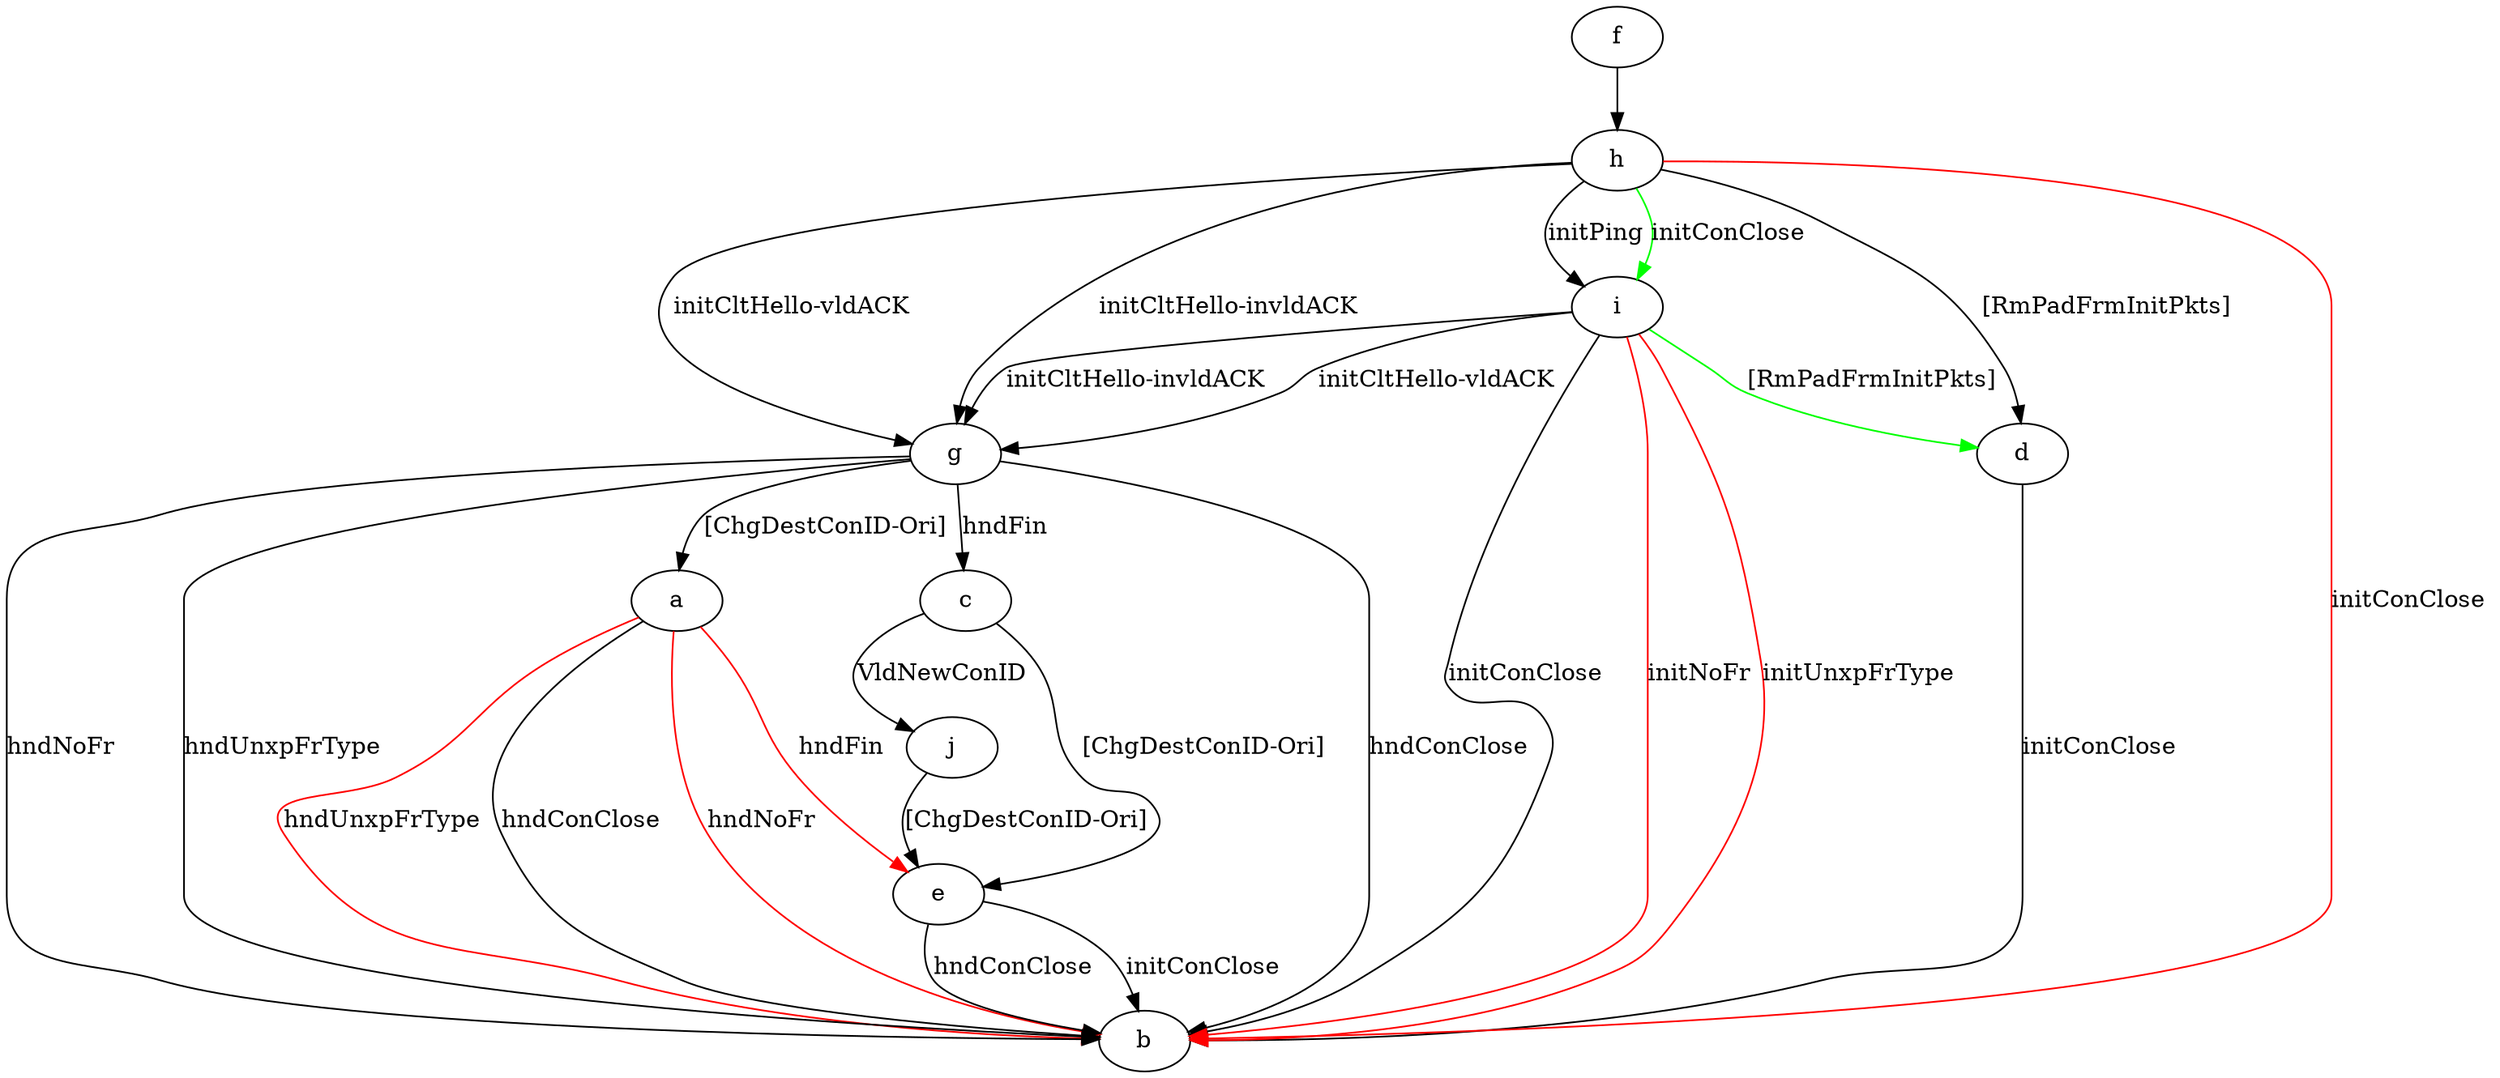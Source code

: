 digraph "" {
	a -> b	[key=0,
		label="hndConClose "];
	a -> b	[key=1,
		color=red,
		label="hndNoFr "];
	a -> b	[key=2,
		color=red,
		label="hndUnxpFrType "];
	a -> e	[key=0,
		color=red,
		label="hndFin "];
	c -> e	[key=0,
		label="[ChgDestConID-Ori] "];
	c -> j	[key=0,
		label="VldNewConID "];
	d -> b	[key=0,
		label="initConClose "];
	e -> b	[key=0,
		label="initConClose "];
	e -> b	[key=1,
		label="hndConClose "];
	f -> h	[key=0];
	g -> a	[key=0,
		label="[ChgDestConID-Ori] "];
	g -> b	[key=0,
		label="hndConClose "];
	g -> b	[key=1,
		label="hndNoFr "];
	g -> b	[key=2,
		label="hndUnxpFrType "];
	g -> c	[key=0,
		label="hndFin "];
	h -> b	[key=0,
		color=red,
		label="initConClose "];
	h -> d	[key=0,
		label="[RmPadFrmInitPkts] "];
	h -> g	[key=0,
		label="initCltHello-vldACK "];
	h -> g	[key=1,
		label="initCltHello-invldACK "];
	h -> i	[key=0,
		label="initPing "];
	h -> i	[key=1,
		color=green,
		label="initConClose "];
	i -> b	[key=0,
		label="initConClose "];
	i -> b	[key=1,
		color=red,
		label="initNoFr "];
	i -> b	[key=2,
		color=red,
		label="initUnxpFrType "];
	i -> d	[key=0,
		color=green,
		label="[RmPadFrmInitPkts] "];
	i -> g	[key=0,
		label="initCltHello-vldACK "];
	i -> g	[key=1,
		label="initCltHello-invldACK "];
	j -> e	[key=0,
		label="[ChgDestConID-Ori] "];
}
